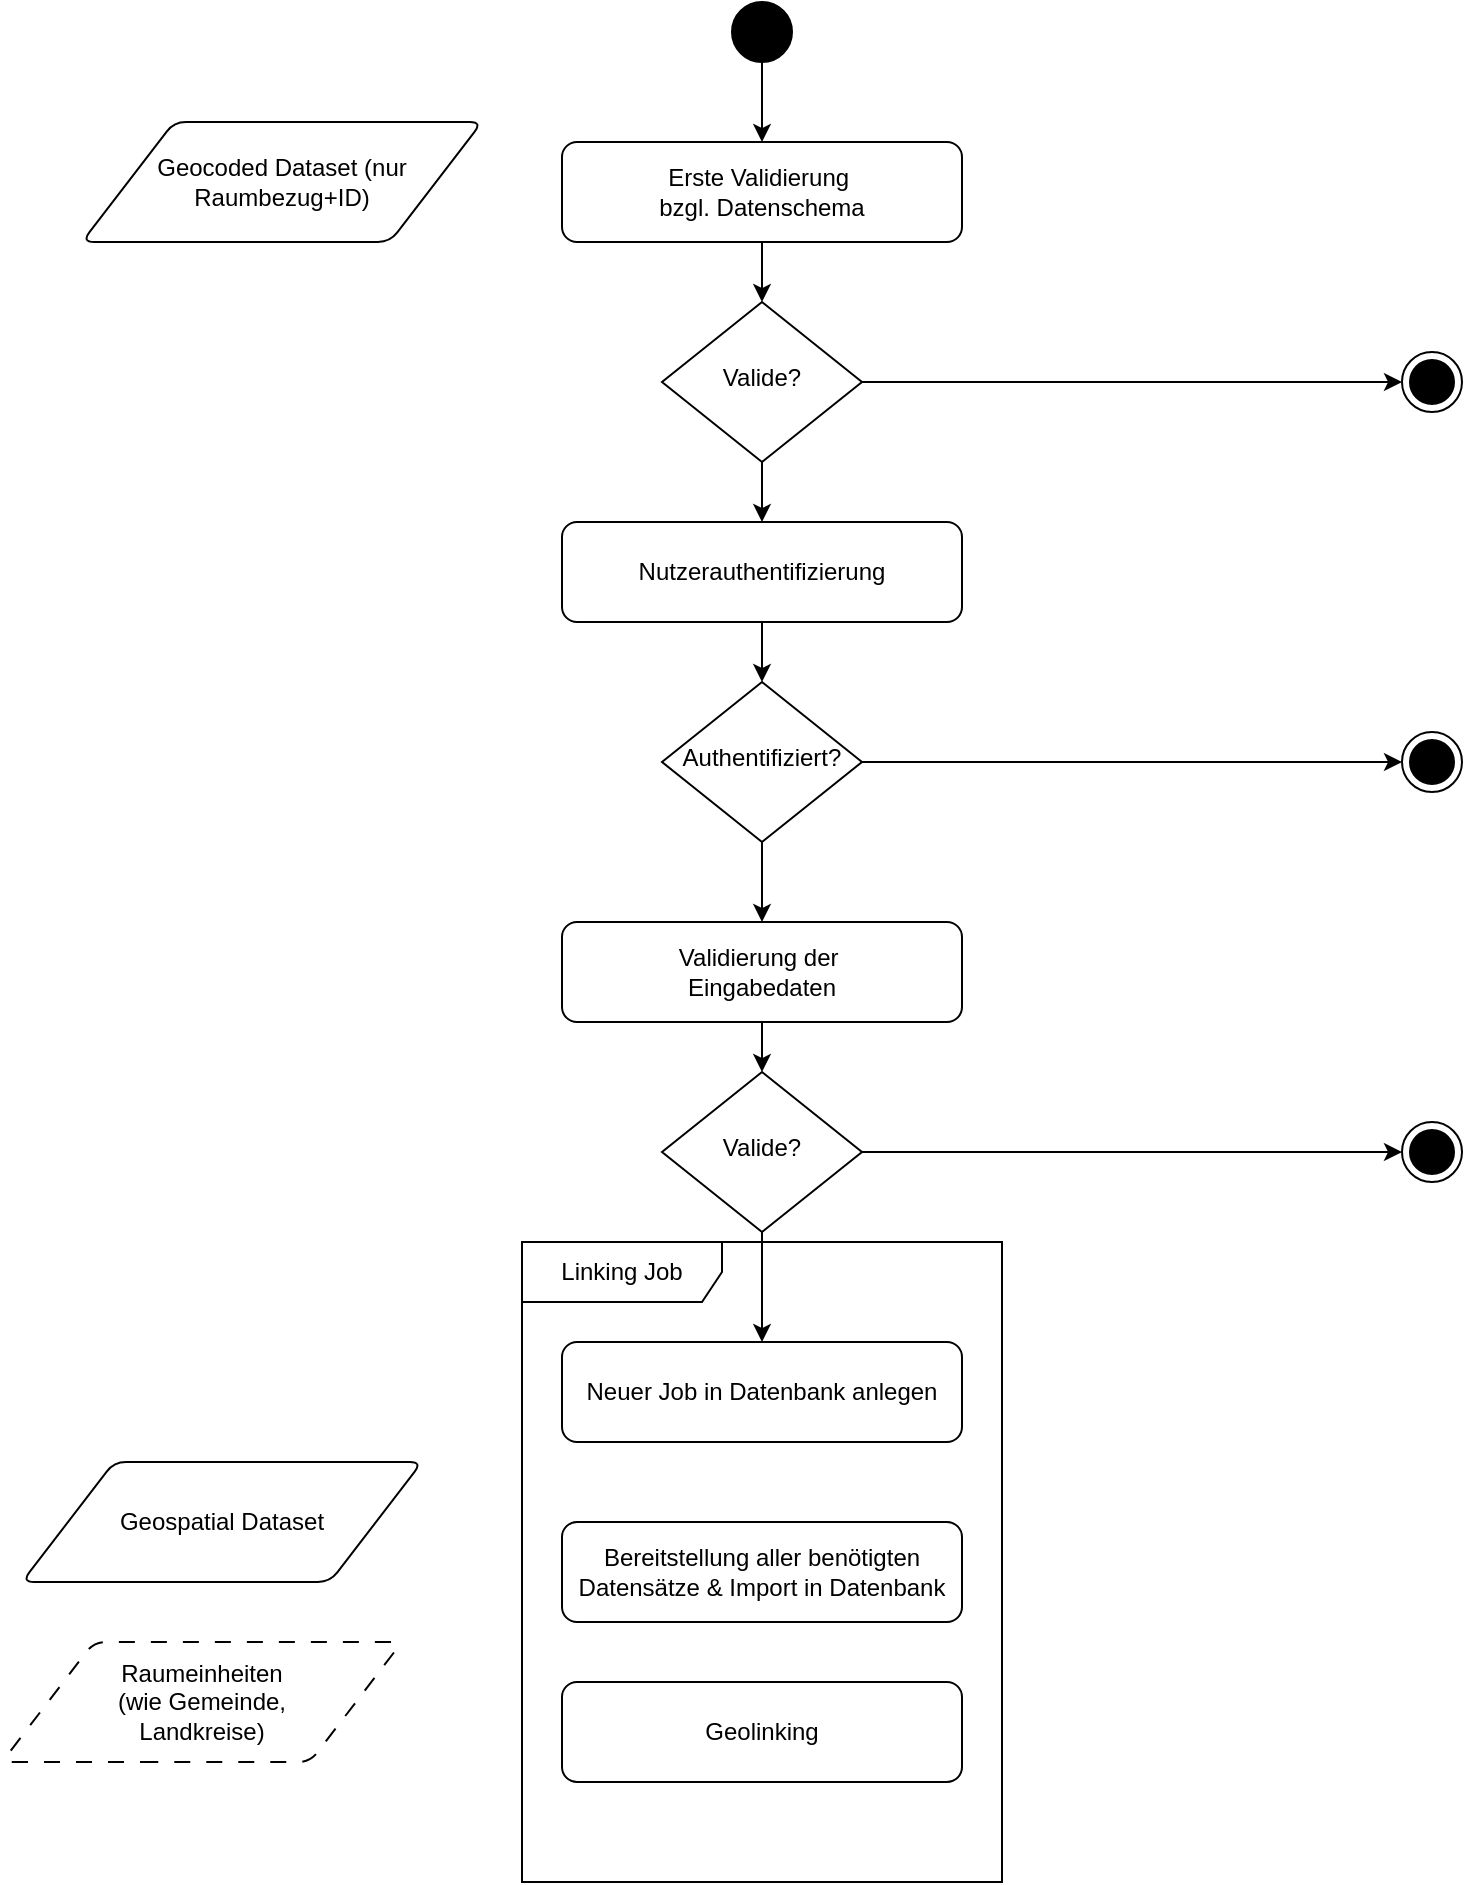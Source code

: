 <mxfile version="24.7.6">
  <diagram id="C5RBs43oDa-KdzZeNtuy" name="Page-1">
    <mxGraphModel dx="1637" dy="866" grid="1" gridSize="10" guides="1" tooltips="1" connect="1" arrows="1" fold="1" page="1" pageScale="1" pageWidth="827" pageHeight="1169" math="0" shadow="0">
      <root>
        <mxCell id="WIyWlLk6GJQsqaUBKTNV-0" />
        <mxCell id="WIyWlLk6GJQsqaUBKTNV-1" parent="WIyWlLk6GJQsqaUBKTNV-0" />
        <mxCell id="SAEvLFweczplVzYCOx6r-12" style="edgeStyle=orthogonalEdgeStyle;rounded=0;orthogonalLoop=1;jettySize=auto;html=1;exitX=0.5;exitY=1;exitDx=0;exitDy=0;entryX=0.5;entryY=0;entryDx=0;entryDy=0;" edge="1" parent="WIyWlLk6GJQsqaUBKTNV-1" source="WIyWlLk6GJQsqaUBKTNV-3" target="SAEvLFweczplVzYCOx6r-5">
          <mxGeometry relative="1" as="geometry" />
        </mxCell>
        <mxCell id="WIyWlLk6GJQsqaUBKTNV-3" value="&lt;div&gt;Erste Validierung&amp;nbsp;&lt;/div&gt;&lt;div&gt;bzgl. Datenschema&lt;/div&gt;" style="rounded=1;whiteSpace=wrap;html=1;fontSize=12;glass=0;strokeWidth=1;shadow=0;" parent="WIyWlLk6GJQsqaUBKTNV-1" vertex="1">
          <mxGeometry x="320" y="80" width="200" height="50" as="geometry" />
        </mxCell>
        <mxCell id="SAEvLFweczplVzYCOx6r-11" style="edgeStyle=orthogonalEdgeStyle;rounded=0;orthogonalLoop=1;jettySize=auto;html=1;exitX=0.5;exitY=1;exitDx=0;exitDy=0;entryX=0.5;entryY=0;entryDx=0;entryDy=0;" edge="1" parent="WIyWlLk6GJQsqaUBKTNV-1" source="SAEvLFweczplVzYCOx6r-1" target="WIyWlLk6GJQsqaUBKTNV-3">
          <mxGeometry relative="1" as="geometry" />
        </mxCell>
        <mxCell id="SAEvLFweczplVzYCOx6r-1" value="" style="ellipse;fillColor=strokeColor;html=1;" vertex="1" parent="WIyWlLk6GJQsqaUBKTNV-1">
          <mxGeometry x="405" y="10" width="30" height="30" as="geometry" />
        </mxCell>
        <mxCell id="SAEvLFweczplVzYCOx6r-7" style="edgeStyle=orthogonalEdgeStyle;rounded=0;orthogonalLoop=1;jettySize=auto;html=1;exitX=1;exitY=0.5;exitDx=0;exitDy=0;entryX=0;entryY=0.5;entryDx=0;entryDy=0;" edge="1" parent="WIyWlLk6GJQsqaUBKTNV-1" source="SAEvLFweczplVzYCOx6r-5" target="SAEvLFweczplVzYCOx6r-6">
          <mxGeometry relative="1" as="geometry" />
        </mxCell>
        <mxCell id="SAEvLFweczplVzYCOx6r-14" style="edgeStyle=orthogonalEdgeStyle;rounded=0;orthogonalLoop=1;jettySize=auto;html=1;exitX=0.5;exitY=1;exitDx=0;exitDy=0;entryX=0.5;entryY=0;entryDx=0;entryDy=0;" edge="1" parent="WIyWlLk6GJQsqaUBKTNV-1" source="SAEvLFweczplVzYCOx6r-5" target="SAEvLFweczplVzYCOx6r-8">
          <mxGeometry relative="1" as="geometry" />
        </mxCell>
        <mxCell id="SAEvLFweczplVzYCOx6r-2" value="Linking Job" style="shape=umlFrame;whiteSpace=wrap;html=1;pointerEvents=0;recursiveResize=0;container=1;collapsible=0;width=100;height=30;" vertex="1" parent="WIyWlLk6GJQsqaUBKTNV-1">
          <mxGeometry x="300" y="630" width="240" height="320" as="geometry" />
        </mxCell>
        <mxCell id="SAEvLFweczplVzYCOx6r-30" value="Neuer Job in Datenbank anlegen" style="rounded=1;whiteSpace=wrap;html=1;fontSize=12;glass=0;strokeWidth=1;shadow=0;" vertex="1" parent="SAEvLFweczplVzYCOx6r-2">
          <mxGeometry x="20" y="50" width="200" height="50" as="geometry" />
        </mxCell>
        <mxCell id="SAEvLFweczplVzYCOx6r-31" value="Bereitstellung aller benötigten Datensätze &amp;amp; Import in Datenbank" style="rounded=1;whiteSpace=wrap;html=1;fontSize=12;glass=0;strokeWidth=1;shadow=0;" vertex="1" parent="SAEvLFweczplVzYCOx6r-2">
          <mxGeometry x="20" y="140" width="200" height="50" as="geometry" />
        </mxCell>
        <mxCell id="SAEvLFweczplVzYCOx6r-32" value="Geolinking" style="rounded=1;whiteSpace=wrap;html=1;fontSize=12;glass=0;strokeWidth=1;shadow=0;" vertex="1" parent="SAEvLFweczplVzYCOx6r-2">
          <mxGeometry x="20" y="220" width="200" height="50" as="geometry" />
        </mxCell>
        <mxCell id="SAEvLFweczplVzYCOx6r-5" value="Valide?" style="rhombus;whiteSpace=wrap;html=1;shadow=0;fontFamily=Helvetica;fontSize=12;align=center;strokeWidth=1;spacing=6;spacingTop=-4;" vertex="1" parent="WIyWlLk6GJQsqaUBKTNV-1">
          <mxGeometry x="370" y="160" width="100" height="80" as="geometry" />
        </mxCell>
        <mxCell id="SAEvLFweczplVzYCOx6r-6" value="ddd" style="ellipse;html=1;shape=endState;fillColor=strokeColor;" vertex="1" parent="WIyWlLk6GJQsqaUBKTNV-1">
          <mxGeometry x="740" y="185" width="30" height="30" as="geometry" />
        </mxCell>
        <mxCell id="SAEvLFweczplVzYCOx6r-21" style="edgeStyle=orthogonalEdgeStyle;rounded=0;orthogonalLoop=1;jettySize=auto;html=1;exitX=0.5;exitY=1;exitDx=0;exitDy=0;entryX=0.5;entryY=0;entryDx=0;entryDy=0;" edge="1" parent="WIyWlLk6GJQsqaUBKTNV-1" source="SAEvLFweczplVzYCOx6r-8" target="SAEvLFweczplVzYCOx6r-9">
          <mxGeometry relative="1" as="geometry" />
        </mxCell>
        <mxCell id="SAEvLFweczplVzYCOx6r-8" value="Nutzerauthentifizierung" style="rounded=1;whiteSpace=wrap;html=1;fontSize=12;glass=0;strokeWidth=1;shadow=0;" vertex="1" parent="WIyWlLk6GJQsqaUBKTNV-1">
          <mxGeometry x="320" y="270" width="200" height="50" as="geometry" />
        </mxCell>
        <mxCell id="SAEvLFweczplVzYCOx6r-15" style="edgeStyle=orthogonalEdgeStyle;rounded=0;orthogonalLoop=1;jettySize=auto;html=1;exitX=1;exitY=0.5;exitDx=0;exitDy=0;entryX=0;entryY=0.5;entryDx=0;entryDy=0;" edge="1" parent="WIyWlLk6GJQsqaUBKTNV-1" source="SAEvLFweczplVzYCOx6r-9" target="SAEvLFweczplVzYCOx6r-10">
          <mxGeometry relative="1" as="geometry" />
        </mxCell>
        <mxCell id="SAEvLFweczplVzYCOx6r-25" style="edgeStyle=orthogonalEdgeStyle;rounded=0;orthogonalLoop=1;jettySize=auto;html=1;exitX=0.5;exitY=1;exitDx=0;exitDy=0;entryX=0.5;entryY=0;entryDx=0;entryDy=0;" edge="1" parent="WIyWlLk6GJQsqaUBKTNV-1" source="SAEvLFweczplVzYCOx6r-9" target="SAEvLFweczplVzYCOx6r-16">
          <mxGeometry relative="1" as="geometry" />
        </mxCell>
        <mxCell id="SAEvLFweczplVzYCOx6r-9" value="Authentifiziert?" style="rhombus;whiteSpace=wrap;html=1;shadow=0;fontFamily=Helvetica;fontSize=12;align=center;strokeWidth=1;spacing=6;spacingTop=-4;" vertex="1" parent="WIyWlLk6GJQsqaUBKTNV-1">
          <mxGeometry x="370" y="350" width="100" height="80" as="geometry" />
        </mxCell>
        <mxCell id="SAEvLFweczplVzYCOx6r-10" value="ddd" style="ellipse;html=1;shape=endState;fillColor=strokeColor;" vertex="1" parent="WIyWlLk6GJQsqaUBKTNV-1">
          <mxGeometry x="740" y="375" width="30" height="30" as="geometry" />
        </mxCell>
        <mxCell id="SAEvLFweczplVzYCOx6r-26" style="edgeStyle=orthogonalEdgeStyle;rounded=0;orthogonalLoop=1;jettySize=auto;html=1;exitX=0.5;exitY=1;exitDx=0;exitDy=0;entryX=0.5;entryY=0;entryDx=0;entryDy=0;" edge="1" parent="WIyWlLk6GJQsqaUBKTNV-1" source="SAEvLFweczplVzYCOx6r-16" target="SAEvLFweczplVzYCOx6r-20">
          <mxGeometry relative="1" as="geometry" />
        </mxCell>
        <mxCell id="SAEvLFweczplVzYCOx6r-37" style="edgeStyle=orthogonalEdgeStyle;rounded=0;orthogonalLoop=1;jettySize=auto;html=1;exitX=0.5;exitY=1;exitDx=0;exitDy=0;entryX=0.5;entryY=0;entryDx=0;entryDy=0;" edge="1" parent="WIyWlLk6GJQsqaUBKTNV-1" source="SAEvLFweczplVzYCOx6r-20" target="SAEvLFweczplVzYCOx6r-30">
          <mxGeometry relative="1" as="geometry" />
        </mxCell>
        <mxCell id="SAEvLFweczplVzYCOx6r-16" value="&lt;div&gt;Validierung der&amp;nbsp;&lt;/div&gt;&lt;div&gt;Eingabedaten&lt;/div&gt;" style="rounded=1;whiteSpace=wrap;html=1;fontSize=12;glass=0;strokeWidth=1;shadow=0;" vertex="1" parent="WIyWlLk6GJQsqaUBKTNV-1">
          <mxGeometry x="320" y="470" width="200" height="50" as="geometry" />
        </mxCell>
        <mxCell id="SAEvLFweczplVzYCOx6r-28" style="edgeStyle=orthogonalEdgeStyle;rounded=0;orthogonalLoop=1;jettySize=auto;html=1;exitX=1;exitY=0.5;exitDx=0;exitDy=0;entryX=0;entryY=0.5;entryDx=0;entryDy=0;" edge="1" parent="WIyWlLk6GJQsqaUBKTNV-1" source="SAEvLFweczplVzYCOx6r-20" target="SAEvLFweczplVzYCOx6r-27">
          <mxGeometry relative="1" as="geometry" />
        </mxCell>
        <mxCell id="SAEvLFweczplVzYCOx6r-20" value="Valide?" style="rhombus;whiteSpace=wrap;html=1;shadow=0;fontFamily=Helvetica;fontSize=12;align=center;strokeWidth=1;spacing=6;spacingTop=-4;" vertex="1" parent="WIyWlLk6GJQsqaUBKTNV-1">
          <mxGeometry x="370" y="545" width="100" height="80" as="geometry" />
        </mxCell>
        <mxCell id="SAEvLFweczplVzYCOx6r-27" value="ddd" style="ellipse;html=1;shape=endState;fillColor=strokeColor;" vertex="1" parent="WIyWlLk6GJQsqaUBKTNV-1">
          <mxGeometry x="740" y="570" width="30" height="30" as="geometry" />
        </mxCell>
        <mxCell id="SAEvLFweczplVzYCOx6r-33" value="Geocoded Dataset (nur Raumbezug+ID)" style="shape=parallelogram;html=1;strokeWidth=1;perimeter=parallelogramPerimeter;whiteSpace=wrap;rounded=1;arcSize=12;size=0.23;" vertex="1" parent="WIyWlLk6GJQsqaUBKTNV-1">
          <mxGeometry x="80" y="70" width="200" height="60" as="geometry" />
        </mxCell>
        <mxCell id="SAEvLFweczplVzYCOx6r-34" value="Geospatial Dataset" style="shape=parallelogram;html=1;strokeWidth=1;perimeter=parallelogramPerimeter;whiteSpace=wrap;rounded=1;arcSize=12;size=0.23;" vertex="1" parent="WIyWlLk6GJQsqaUBKTNV-1">
          <mxGeometry x="50" y="740" width="200" height="60" as="geometry" />
        </mxCell>
        <mxCell id="SAEvLFweczplVzYCOx6r-35" value="Raumeinheiten&lt;br&gt;(wie Gemeinde, &lt;br&gt;Landkreise)" style="shape=parallelogram;html=1;strokeWidth=1;perimeter=parallelogramPerimeter;whiteSpace=wrap;rounded=1;arcSize=12;size=0.23;dashed=1;dashPattern=8 8;" vertex="1" parent="WIyWlLk6GJQsqaUBKTNV-1">
          <mxGeometry x="40" y="830" width="200" height="60" as="geometry" />
        </mxCell>
      </root>
    </mxGraphModel>
  </diagram>
</mxfile>
